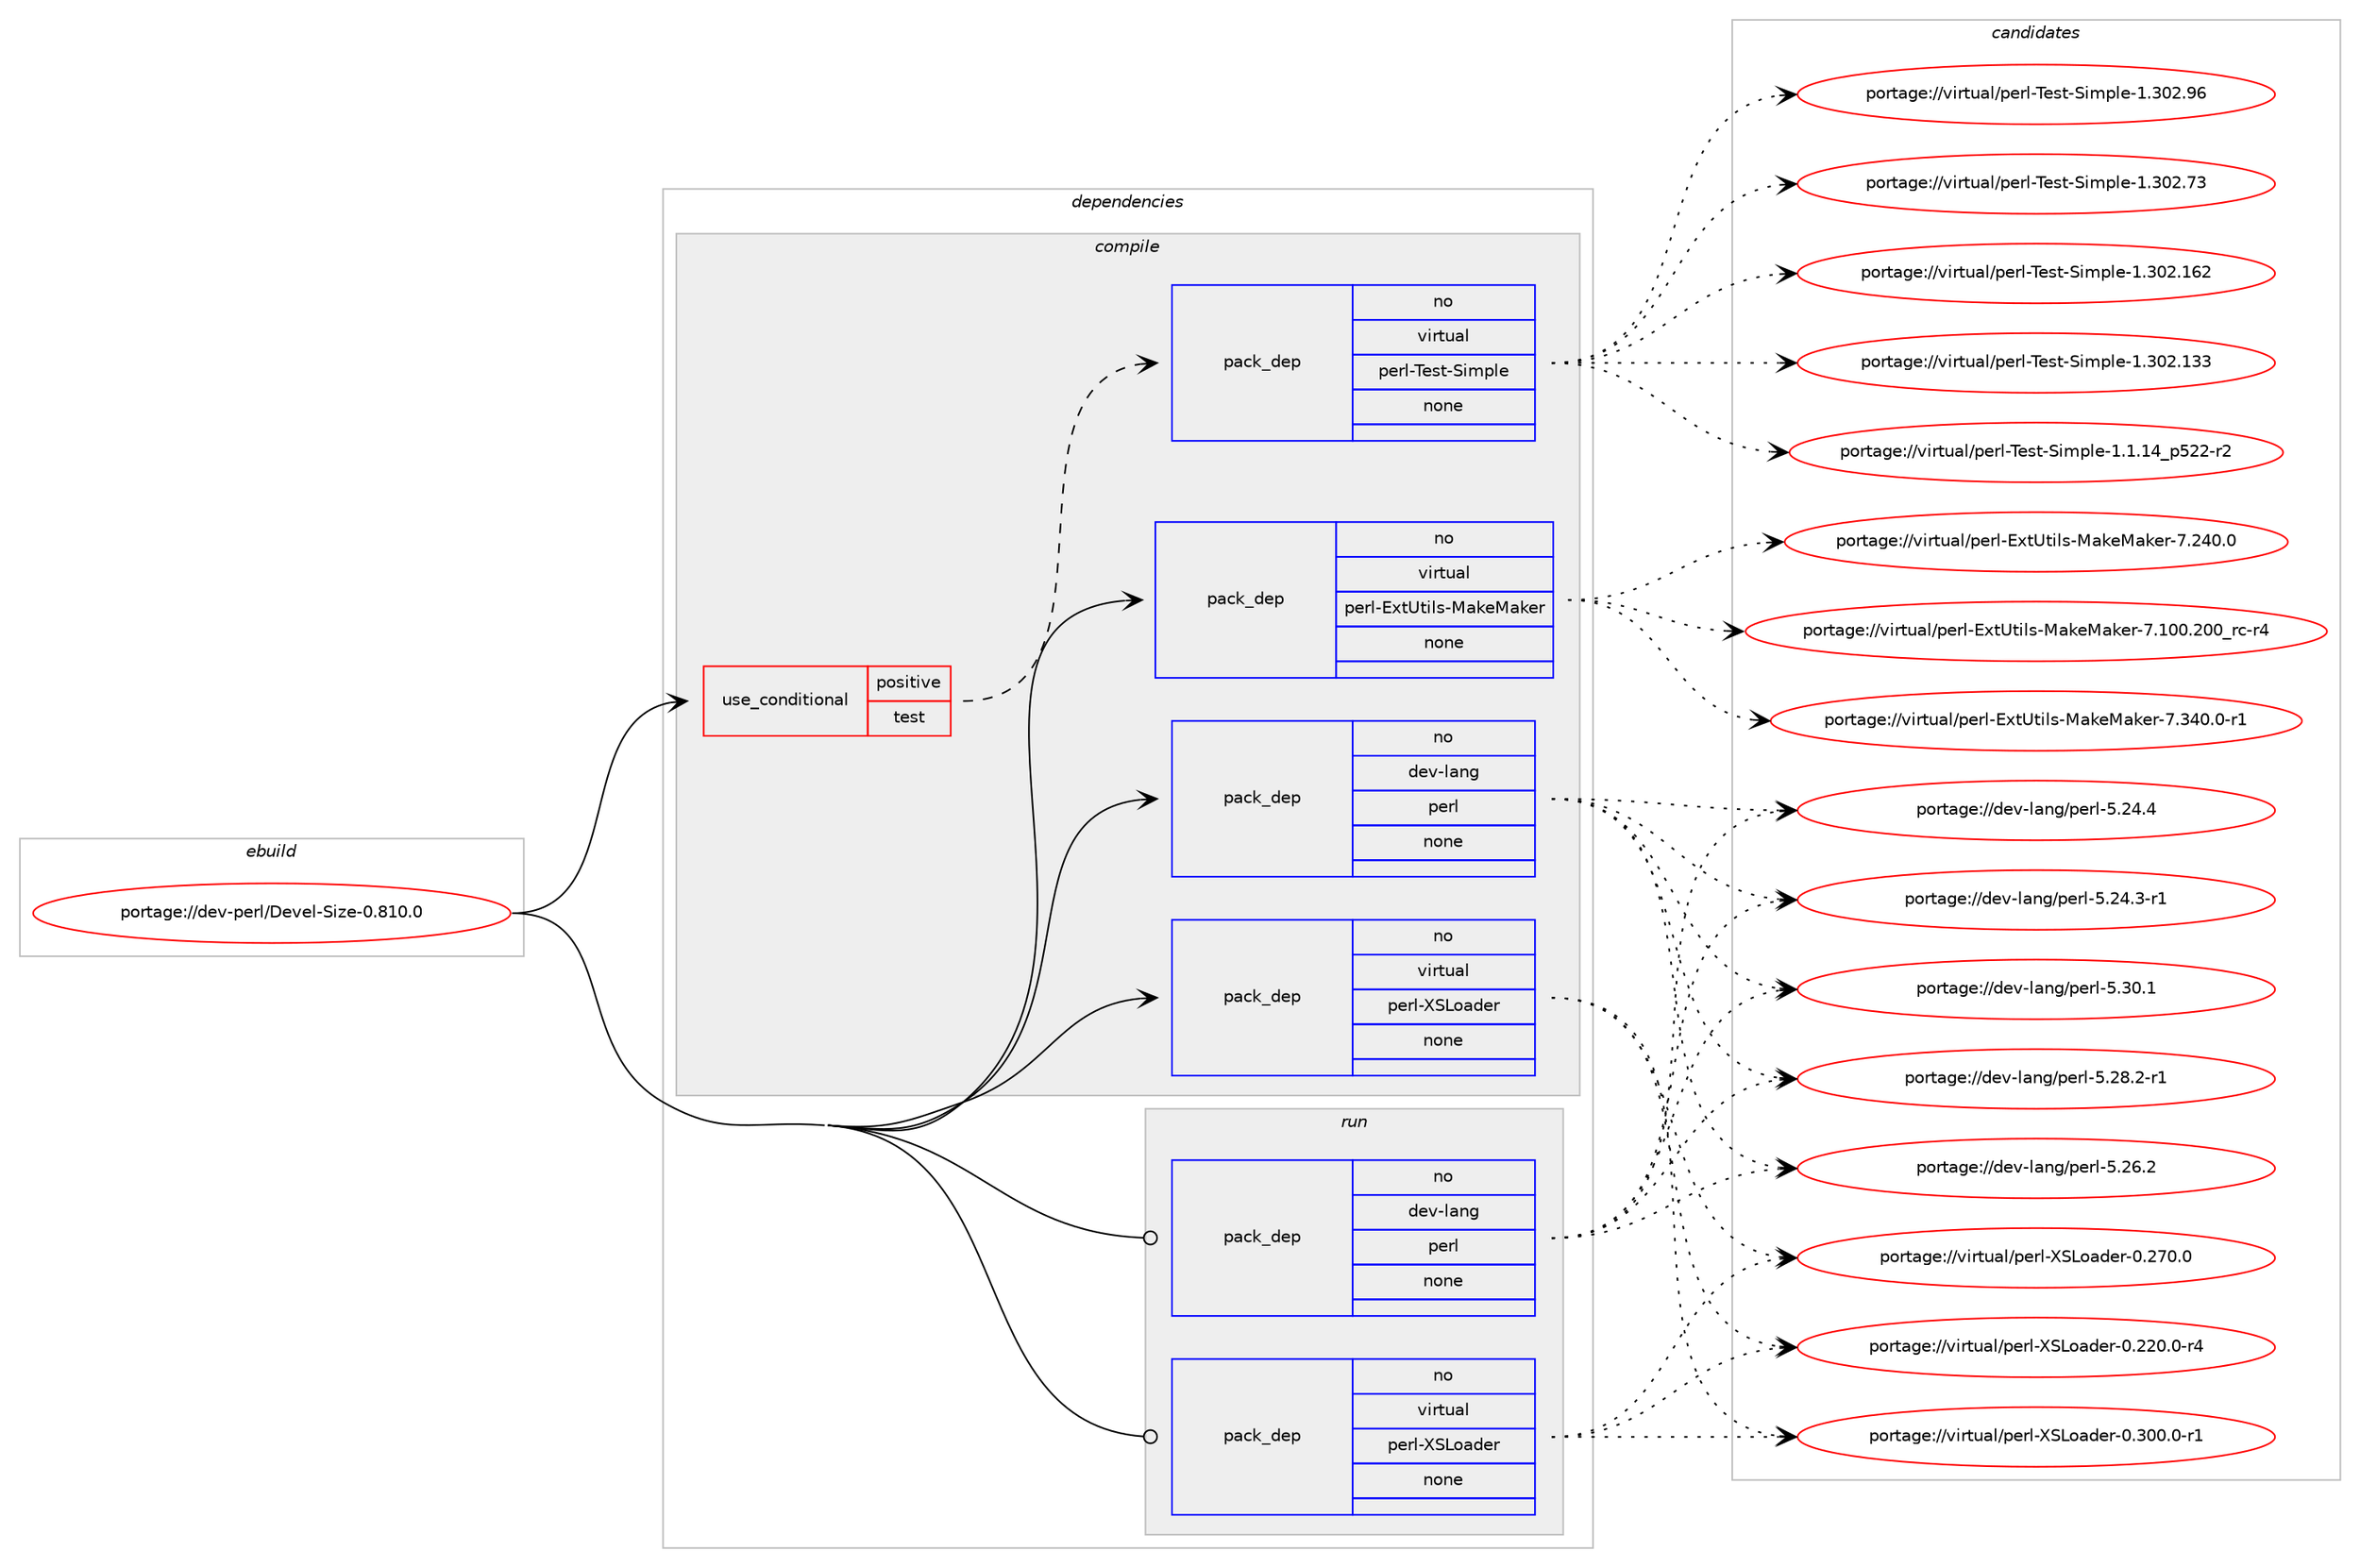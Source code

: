 digraph prolog {

# *************
# Graph options
# *************

newrank=true;
concentrate=true;
compound=true;
graph [rankdir=LR,fontname=Helvetica,fontsize=10,ranksep=1.5];#, ranksep=2.5, nodesep=0.2];
edge  [arrowhead=vee];
node  [fontname=Helvetica,fontsize=10];

# **********
# The ebuild
# **********

subgraph cluster_leftcol {
color=gray;
label=<<i>ebuild</i>>;
id [label="portage://dev-perl/Devel-Size-0.810.0", color=red, width=4, href="../dev-perl/Devel-Size-0.810.0.svg"];
}

# ****************
# The dependencies
# ****************

subgraph cluster_midcol {
color=gray;
label=<<i>dependencies</i>>;
subgraph cluster_compile {
fillcolor="#eeeeee";
style=filled;
label=<<i>compile</i>>;
subgraph cond122367 {
dependency495747 [label=<<TABLE BORDER="0" CELLBORDER="1" CELLSPACING="0" CELLPADDING="4"><TR><TD ROWSPAN="3" CELLPADDING="10">use_conditional</TD></TR><TR><TD>positive</TD></TR><TR><TD>test</TD></TR></TABLE>>, shape=none, color=red];
subgraph pack368285 {
dependency495748 [label=<<TABLE BORDER="0" CELLBORDER="1" CELLSPACING="0" CELLPADDING="4" WIDTH="220"><TR><TD ROWSPAN="6" CELLPADDING="30">pack_dep</TD></TR><TR><TD WIDTH="110">no</TD></TR><TR><TD>virtual</TD></TR><TR><TD>perl-Test-Simple</TD></TR><TR><TD>none</TD></TR><TR><TD></TD></TR></TABLE>>, shape=none, color=blue];
}
dependency495747:e -> dependency495748:w [weight=20,style="dashed",arrowhead="vee"];
}
id:e -> dependency495747:w [weight=20,style="solid",arrowhead="vee"];
subgraph pack368286 {
dependency495749 [label=<<TABLE BORDER="0" CELLBORDER="1" CELLSPACING="0" CELLPADDING="4" WIDTH="220"><TR><TD ROWSPAN="6" CELLPADDING="30">pack_dep</TD></TR><TR><TD WIDTH="110">no</TD></TR><TR><TD>dev-lang</TD></TR><TR><TD>perl</TD></TR><TR><TD>none</TD></TR><TR><TD></TD></TR></TABLE>>, shape=none, color=blue];
}
id:e -> dependency495749:w [weight=20,style="solid",arrowhead="vee"];
subgraph pack368287 {
dependency495750 [label=<<TABLE BORDER="0" CELLBORDER="1" CELLSPACING="0" CELLPADDING="4" WIDTH="220"><TR><TD ROWSPAN="6" CELLPADDING="30">pack_dep</TD></TR><TR><TD WIDTH="110">no</TD></TR><TR><TD>virtual</TD></TR><TR><TD>perl-ExtUtils-MakeMaker</TD></TR><TR><TD>none</TD></TR><TR><TD></TD></TR></TABLE>>, shape=none, color=blue];
}
id:e -> dependency495750:w [weight=20,style="solid",arrowhead="vee"];
subgraph pack368288 {
dependency495751 [label=<<TABLE BORDER="0" CELLBORDER="1" CELLSPACING="0" CELLPADDING="4" WIDTH="220"><TR><TD ROWSPAN="6" CELLPADDING="30">pack_dep</TD></TR><TR><TD WIDTH="110">no</TD></TR><TR><TD>virtual</TD></TR><TR><TD>perl-XSLoader</TD></TR><TR><TD>none</TD></TR><TR><TD></TD></TR></TABLE>>, shape=none, color=blue];
}
id:e -> dependency495751:w [weight=20,style="solid",arrowhead="vee"];
}
subgraph cluster_compileandrun {
fillcolor="#eeeeee";
style=filled;
label=<<i>compile and run</i>>;
}
subgraph cluster_run {
fillcolor="#eeeeee";
style=filled;
label=<<i>run</i>>;
subgraph pack368289 {
dependency495752 [label=<<TABLE BORDER="0" CELLBORDER="1" CELLSPACING="0" CELLPADDING="4" WIDTH="220"><TR><TD ROWSPAN="6" CELLPADDING="30">pack_dep</TD></TR><TR><TD WIDTH="110">no</TD></TR><TR><TD>dev-lang</TD></TR><TR><TD>perl</TD></TR><TR><TD>none</TD></TR><TR><TD></TD></TR></TABLE>>, shape=none, color=blue];
}
id:e -> dependency495752:w [weight=20,style="solid",arrowhead="odot"];
subgraph pack368290 {
dependency495753 [label=<<TABLE BORDER="0" CELLBORDER="1" CELLSPACING="0" CELLPADDING="4" WIDTH="220"><TR><TD ROWSPAN="6" CELLPADDING="30">pack_dep</TD></TR><TR><TD WIDTH="110">no</TD></TR><TR><TD>virtual</TD></TR><TR><TD>perl-XSLoader</TD></TR><TR><TD>none</TD></TR><TR><TD></TD></TR></TABLE>>, shape=none, color=blue];
}
id:e -> dependency495753:w [weight=20,style="solid",arrowhead="odot"];
}
}

# **************
# The candidates
# **************

subgraph cluster_choices {
rank=same;
color=gray;
label=<<i>candidates</i>>;

subgraph choice368285 {
color=black;
nodesep=1;
choice118105114116117971084711210111410845841011151164583105109112108101454946514850465754 [label="portage://virtual/perl-Test-Simple-1.302.96", color=red, width=4,href="../virtual/perl-Test-Simple-1.302.96.svg"];
choice118105114116117971084711210111410845841011151164583105109112108101454946514850465551 [label="portage://virtual/perl-Test-Simple-1.302.73", color=red, width=4,href="../virtual/perl-Test-Simple-1.302.73.svg"];
choice11810511411611797108471121011141084584101115116458310510911210810145494651485046495450 [label="portage://virtual/perl-Test-Simple-1.302.162", color=red, width=4,href="../virtual/perl-Test-Simple-1.302.162.svg"];
choice11810511411611797108471121011141084584101115116458310510911210810145494651485046495151 [label="portage://virtual/perl-Test-Simple-1.302.133", color=red, width=4,href="../virtual/perl-Test-Simple-1.302.133.svg"];
choice11810511411611797108471121011141084584101115116458310510911210810145494649464952951125350504511450 [label="portage://virtual/perl-Test-Simple-1.1.14_p522-r2", color=red, width=4,href="../virtual/perl-Test-Simple-1.1.14_p522-r2.svg"];
dependency495748:e -> choice118105114116117971084711210111410845841011151164583105109112108101454946514850465754:w [style=dotted,weight="100"];
dependency495748:e -> choice118105114116117971084711210111410845841011151164583105109112108101454946514850465551:w [style=dotted,weight="100"];
dependency495748:e -> choice11810511411611797108471121011141084584101115116458310510911210810145494651485046495450:w [style=dotted,weight="100"];
dependency495748:e -> choice11810511411611797108471121011141084584101115116458310510911210810145494651485046495151:w [style=dotted,weight="100"];
dependency495748:e -> choice11810511411611797108471121011141084584101115116458310510911210810145494649464952951125350504511450:w [style=dotted,weight="100"];
}
subgraph choice368286 {
color=black;
nodesep=1;
choice10010111845108971101034711210111410845534651484649 [label="portage://dev-lang/perl-5.30.1", color=red, width=4,href="../dev-lang/perl-5.30.1.svg"];
choice100101118451089711010347112101114108455346505646504511449 [label="portage://dev-lang/perl-5.28.2-r1", color=red, width=4,href="../dev-lang/perl-5.28.2-r1.svg"];
choice10010111845108971101034711210111410845534650544650 [label="portage://dev-lang/perl-5.26.2", color=red, width=4,href="../dev-lang/perl-5.26.2.svg"];
choice10010111845108971101034711210111410845534650524652 [label="portage://dev-lang/perl-5.24.4", color=red, width=4,href="../dev-lang/perl-5.24.4.svg"];
choice100101118451089711010347112101114108455346505246514511449 [label="portage://dev-lang/perl-5.24.3-r1", color=red, width=4,href="../dev-lang/perl-5.24.3-r1.svg"];
dependency495749:e -> choice10010111845108971101034711210111410845534651484649:w [style=dotted,weight="100"];
dependency495749:e -> choice100101118451089711010347112101114108455346505646504511449:w [style=dotted,weight="100"];
dependency495749:e -> choice10010111845108971101034711210111410845534650544650:w [style=dotted,weight="100"];
dependency495749:e -> choice10010111845108971101034711210111410845534650524652:w [style=dotted,weight="100"];
dependency495749:e -> choice100101118451089711010347112101114108455346505246514511449:w [style=dotted,weight="100"];
}
subgraph choice368287 {
color=black;
nodesep=1;
choice1181051141161179710847112101114108456912011685116105108115457797107101779710710111445554651524846484511449 [label="portage://virtual/perl-ExtUtils-MakeMaker-7.340.0-r1", color=red, width=4,href="../virtual/perl-ExtUtils-MakeMaker-7.340.0-r1.svg"];
choice118105114116117971084711210111410845691201168511610510811545779710710177971071011144555465052484648 [label="portage://virtual/perl-ExtUtils-MakeMaker-7.240.0", color=red, width=4,href="../virtual/perl-ExtUtils-MakeMaker-7.240.0.svg"];
choice118105114116117971084711210111410845691201168511610510811545779710710177971071011144555464948484650484895114994511452 [label="portage://virtual/perl-ExtUtils-MakeMaker-7.100.200_rc-r4", color=red, width=4,href="../virtual/perl-ExtUtils-MakeMaker-7.100.200_rc-r4.svg"];
dependency495750:e -> choice1181051141161179710847112101114108456912011685116105108115457797107101779710710111445554651524846484511449:w [style=dotted,weight="100"];
dependency495750:e -> choice118105114116117971084711210111410845691201168511610510811545779710710177971071011144555465052484648:w [style=dotted,weight="100"];
dependency495750:e -> choice118105114116117971084711210111410845691201168511610510811545779710710177971071011144555464948484650484895114994511452:w [style=dotted,weight="100"];
}
subgraph choice368288 {
color=black;
nodesep=1;
choice1181051141161179710847112101114108458883761119710010111445484651484846484511449 [label="portage://virtual/perl-XSLoader-0.300.0-r1", color=red, width=4,href="../virtual/perl-XSLoader-0.300.0-r1.svg"];
choice118105114116117971084711210111410845888376111971001011144548465055484648 [label="portage://virtual/perl-XSLoader-0.270.0", color=red, width=4,href="../virtual/perl-XSLoader-0.270.0.svg"];
choice1181051141161179710847112101114108458883761119710010111445484650504846484511452 [label="portage://virtual/perl-XSLoader-0.220.0-r4", color=red, width=4,href="../virtual/perl-XSLoader-0.220.0-r4.svg"];
dependency495751:e -> choice1181051141161179710847112101114108458883761119710010111445484651484846484511449:w [style=dotted,weight="100"];
dependency495751:e -> choice118105114116117971084711210111410845888376111971001011144548465055484648:w [style=dotted,weight="100"];
dependency495751:e -> choice1181051141161179710847112101114108458883761119710010111445484650504846484511452:w [style=dotted,weight="100"];
}
subgraph choice368289 {
color=black;
nodesep=1;
choice10010111845108971101034711210111410845534651484649 [label="portage://dev-lang/perl-5.30.1", color=red, width=4,href="../dev-lang/perl-5.30.1.svg"];
choice100101118451089711010347112101114108455346505646504511449 [label="portage://dev-lang/perl-5.28.2-r1", color=red, width=4,href="../dev-lang/perl-5.28.2-r1.svg"];
choice10010111845108971101034711210111410845534650544650 [label="portage://dev-lang/perl-5.26.2", color=red, width=4,href="../dev-lang/perl-5.26.2.svg"];
choice10010111845108971101034711210111410845534650524652 [label="portage://dev-lang/perl-5.24.4", color=red, width=4,href="../dev-lang/perl-5.24.4.svg"];
choice100101118451089711010347112101114108455346505246514511449 [label="portage://dev-lang/perl-5.24.3-r1", color=red, width=4,href="../dev-lang/perl-5.24.3-r1.svg"];
dependency495752:e -> choice10010111845108971101034711210111410845534651484649:w [style=dotted,weight="100"];
dependency495752:e -> choice100101118451089711010347112101114108455346505646504511449:w [style=dotted,weight="100"];
dependency495752:e -> choice10010111845108971101034711210111410845534650544650:w [style=dotted,weight="100"];
dependency495752:e -> choice10010111845108971101034711210111410845534650524652:w [style=dotted,weight="100"];
dependency495752:e -> choice100101118451089711010347112101114108455346505246514511449:w [style=dotted,weight="100"];
}
subgraph choice368290 {
color=black;
nodesep=1;
choice1181051141161179710847112101114108458883761119710010111445484651484846484511449 [label="portage://virtual/perl-XSLoader-0.300.0-r1", color=red, width=4,href="../virtual/perl-XSLoader-0.300.0-r1.svg"];
choice118105114116117971084711210111410845888376111971001011144548465055484648 [label="portage://virtual/perl-XSLoader-0.270.0", color=red, width=4,href="../virtual/perl-XSLoader-0.270.0.svg"];
choice1181051141161179710847112101114108458883761119710010111445484650504846484511452 [label="portage://virtual/perl-XSLoader-0.220.0-r4", color=red, width=4,href="../virtual/perl-XSLoader-0.220.0-r4.svg"];
dependency495753:e -> choice1181051141161179710847112101114108458883761119710010111445484651484846484511449:w [style=dotted,weight="100"];
dependency495753:e -> choice118105114116117971084711210111410845888376111971001011144548465055484648:w [style=dotted,weight="100"];
dependency495753:e -> choice1181051141161179710847112101114108458883761119710010111445484650504846484511452:w [style=dotted,weight="100"];
}
}

}
